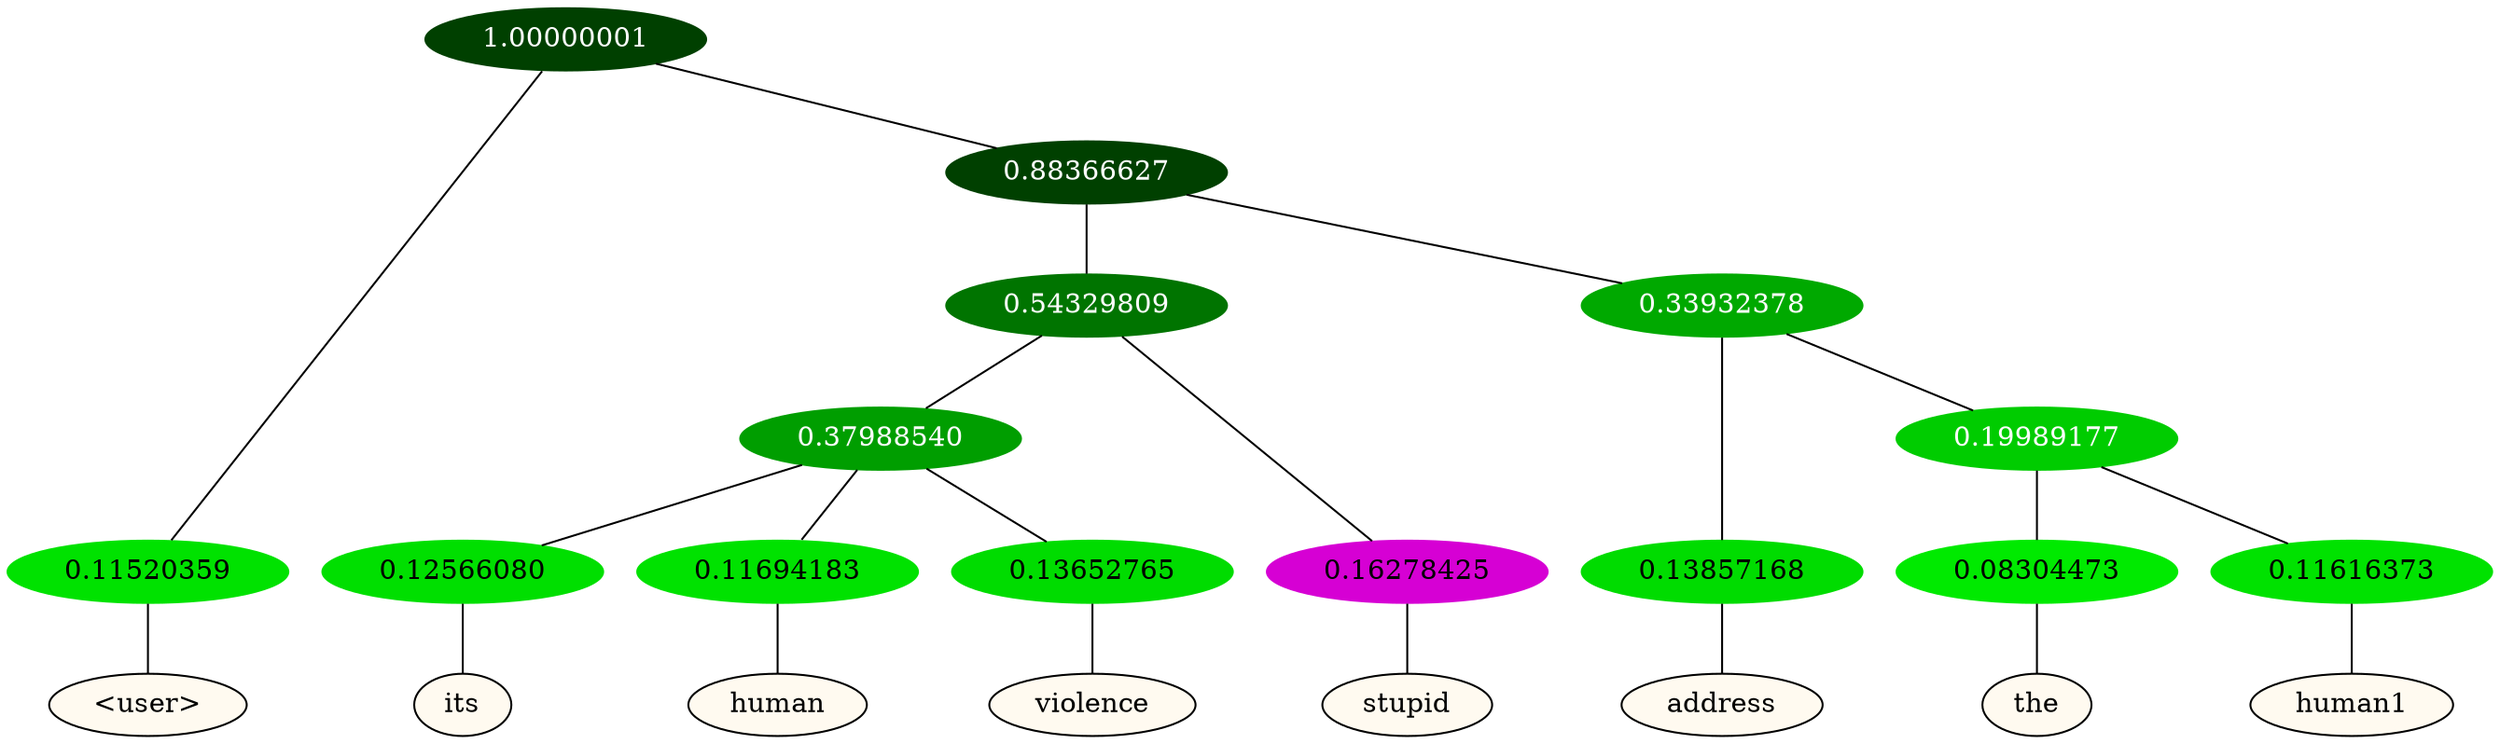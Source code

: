 graph {
	node [format=png height=0.15 nodesep=0.001 ordering=out overlap=prism overlap_scaling=0.01 ranksep=0.001 ratio=0.2 style=filled width=0.15]
	{
		rank=same
		a_w_1 [label="\<user\>" color=black fillcolor=floralwhite style="filled,solid"]
		a_w_9 [label=its color=black fillcolor=floralwhite style="filled,solid"]
		a_w_10 [label=human color=black fillcolor=floralwhite style="filled,solid"]
		a_w_11 [label=violence color=black fillcolor=floralwhite style="filled,solid"]
		a_w_6 [label=stupid color=black fillcolor=floralwhite style="filled,solid"]
		a_w_7 [label=address color=black fillcolor=floralwhite style="filled,solid"]
		a_w_12 [label=the color=black fillcolor=floralwhite style="filled,solid"]
		a_w_13 [label=human1 color=black fillcolor=floralwhite style="filled,solid"]
	}
	a_n_1 -- a_w_1
	a_n_9 -- a_w_9
	a_n_10 -- a_w_10
	a_n_11 -- a_w_11
	a_n_6 -- a_w_6
	a_n_7 -- a_w_7
	a_n_12 -- a_w_12
	a_n_13 -- a_w_13
	{
		rank=same
		a_n_1 [label=0.11520359 color="0.334 1.000 0.885" fontcolor=black]
		a_n_9 [label=0.12566080 color="0.334 1.000 0.874" fontcolor=black]
		a_n_10 [label=0.11694183 color="0.334 1.000 0.883" fontcolor=black]
		a_n_11 [label=0.13652765 color="0.334 1.000 0.863" fontcolor=black]
		a_n_6 [label=0.16278425 color="0.835 1.000 0.837" fontcolor=black]
		a_n_7 [label=0.13857168 color="0.334 1.000 0.861" fontcolor=black]
		a_n_12 [label=0.08304473 color="0.334 1.000 0.917" fontcolor=black]
		a_n_13 [label=0.11616373 color="0.334 1.000 0.884" fontcolor=black]
	}
	a_n_0 [label=1.00000001 color="0.334 1.000 0.250" fontcolor=grey99]
	a_n_0 -- a_n_1
	a_n_2 [label=0.88366627 color="0.334 1.000 0.250" fontcolor=grey99]
	a_n_0 -- a_n_2
	a_n_3 [label=0.54329809 color="0.334 1.000 0.457" fontcolor=grey99]
	a_n_2 -- a_n_3
	a_n_4 [label=0.33932378 color="0.334 1.000 0.661" fontcolor=grey99]
	a_n_2 -- a_n_4
	a_n_5 [label=0.37988540 color="0.334 1.000 0.620" fontcolor=grey99]
	a_n_3 -- a_n_5
	a_n_3 -- a_n_6
	a_n_4 -- a_n_7
	a_n_8 [label=0.19989177 color="0.334 1.000 0.800" fontcolor=grey99]
	a_n_4 -- a_n_8
	a_n_5 -- a_n_9
	a_n_5 -- a_n_10
	a_n_5 -- a_n_11
	a_n_8 -- a_n_12
	a_n_8 -- a_n_13
}
